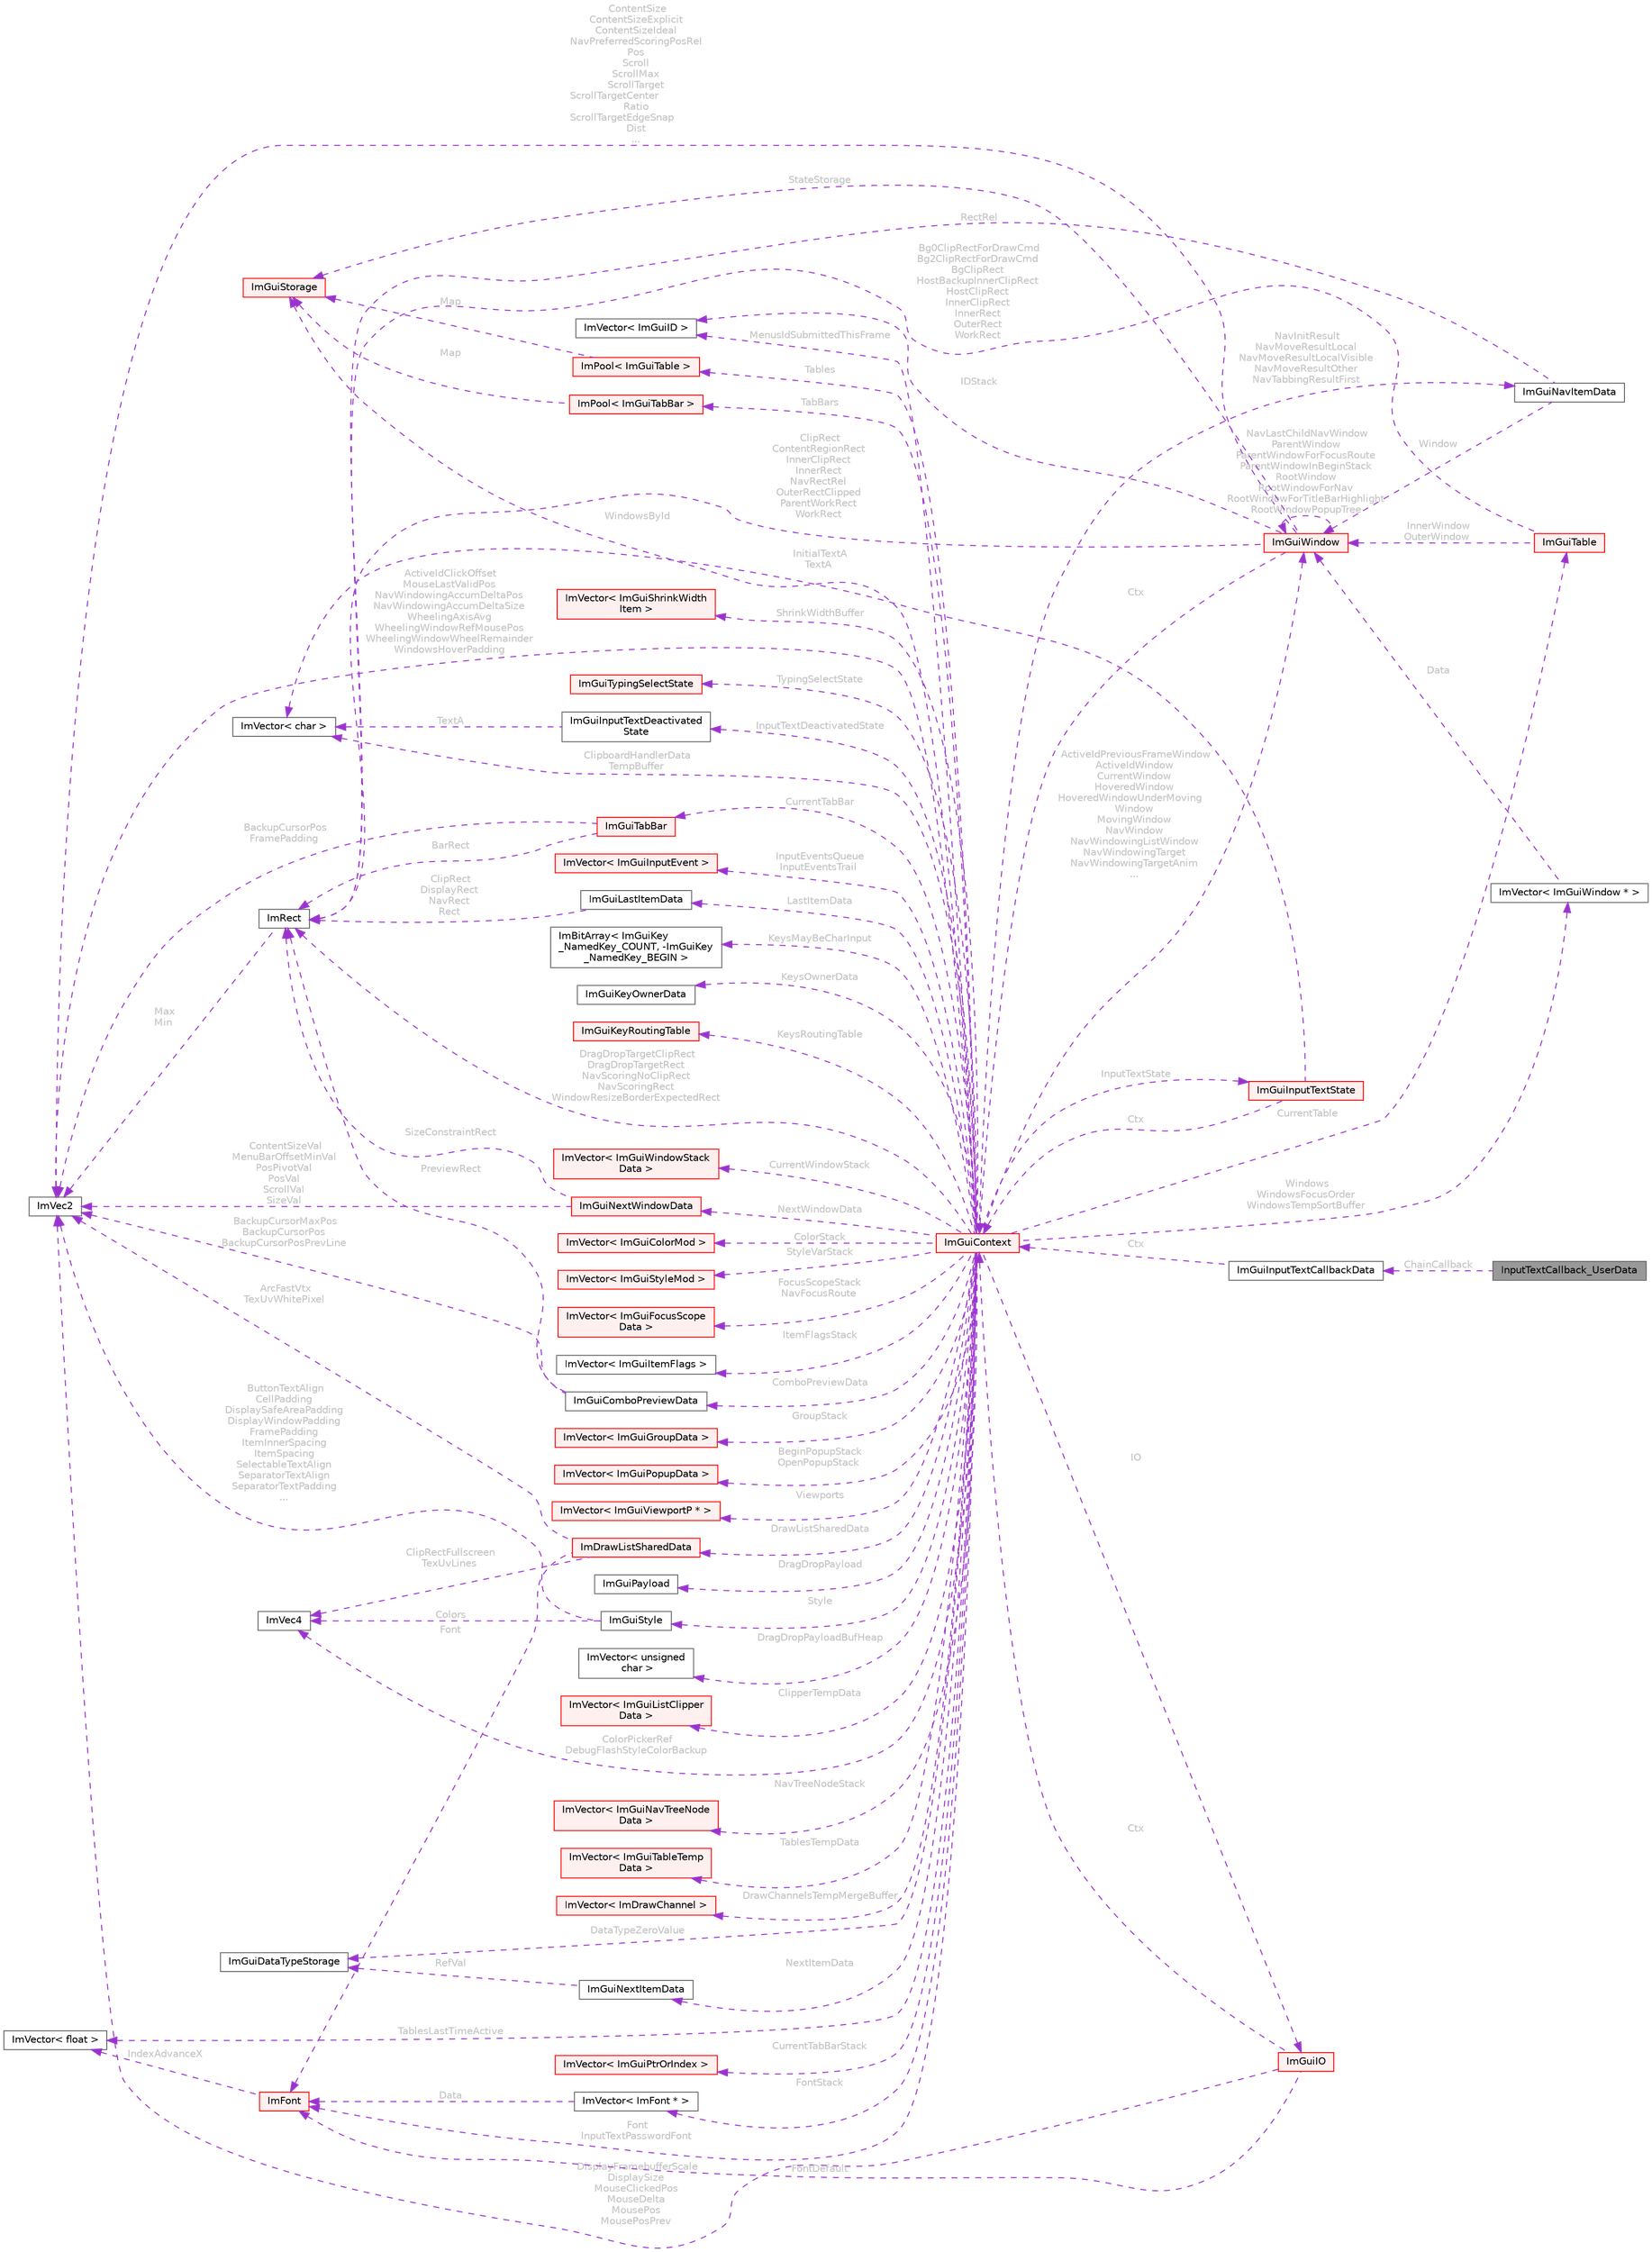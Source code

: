 digraph "InputTextCallback_UserData"
{
 // LATEX_PDF_SIZE
  bgcolor="transparent";
  edge [fontname=Helvetica,fontsize=10,labelfontname=Helvetica,labelfontsize=10];
  node [fontname=Helvetica,fontsize=10,shape=box,height=0.2,width=0.4];
  rankdir="LR";
  Node1 [id="Node000001",label="InputTextCallback_UserData",height=0.2,width=0.4,color="gray40", fillcolor="grey60", style="filled", fontcolor="black",tooltip=" "];
  Node2 -> Node1 [id="edge1_Node000001_Node000002",dir="back",color="darkorchid3",style="dashed",tooltip=" ",label=" ChainCallback",fontcolor="grey" ];
  Node2 [id="Node000002",label="ImGuiInputTextCallbackData",height=0.2,width=0.4,color="gray40", fillcolor="white", style="filled",URL="$structImGuiInputTextCallbackData.html",tooltip=" "];
  Node3 -> Node2 [id="edge2_Node000002_Node000003",dir="back",color="darkorchid3",style="dashed",tooltip=" ",label=" Ctx",fontcolor="grey" ];
  Node3 [id="Node000003",label="ImGuiContext",height=0.2,width=0.4,color="red", fillcolor="#FFF0F0", style="filled",URL="$structImGuiContext.html",tooltip=" "];
  Node4 -> Node3 [id="edge3_Node000003_Node000004",dir="back",color="darkorchid3",style="dashed",tooltip=" ",label=" IO",fontcolor="grey" ];
  Node4 [id="Node000004",label="ImGuiIO",height=0.2,width=0.4,color="red", fillcolor="#FFF0F0", style="filled",URL="$structImGuiIO.html",tooltip=" "];
  Node5 -> Node4 [id="edge4_Node000004_Node000005",dir="back",color="darkorchid3",style="dashed",tooltip=" ",label=" DisplayFramebufferScale\nDisplaySize\nMouseClickedPos\nMouseDelta\nMousePos\nMousePosPrev",fontcolor="grey" ];
  Node5 [id="Node000005",label="ImVec2",height=0.2,width=0.4,color="gray40", fillcolor="white", style="filled",URL="$structImVec2.html",tooltip=" "];
  Node8 -> Node4 [id="edge5_Node000004_Node000008",dir="back",color="darkorchid3",style="dashed",tooltip=" ",label=" FontDefault",fontcolor="grey" ];
  Node8 [id="Node000008",label="ImFont",height=0.2,width=0.4,color="red", fillcolor="#FFF0F0", style="filled",URL="$structImFont.html",tooltip=" "];
  Node9 -> Node8 [id="edge6_Node000008_Node000009",dir="back",color="darkorchid3",style="dashed",tooltip=" ",label=" IndexAdvanceX",fontcolor="grey" ];
  Node9 [id="Node000009",label="ImVector\< float \>",height=0.2,width=0.4,color="gray40", fillcolor="white", style="filled",URL="$structImVector.html",tooltip=" "];
  Node3 -> Node4 [id="edge7_Node000004_Node000003",dir="back",color="darkorchid3",style="dashed",tooltip=" ",label=" Ctx",fontcolor="grey" ];
  Node20 -> Node3 [id="edge8_Node000003_Node000020",dir="back",color="darkorchid3",style="dashed",tooltip=" ",label=" Style",fontcolor="grey" ];
  Node20 [id="Node000020",label="ImGuiStyle",height=0.2,width=0.4,color="gray40", fillcolor="white", style="filled",URL="$structImGuiStyle.html",tooltip=" "];
  Node5 -> Node20 [id="edge9_Node000020_Node000005",dir="back",color="darkorchid3",style="dashed",tooltip=" ",label=" ButtonTextAlign\nCellPadding\nDisplaySafeAreaPadding\nDisplayWindowPadding\nFramePadding\nItemInnerSpacing\nItemSpacing\nSelectableTextAlign\nSeparatorTextAlign\nSeparatorTextPadding\n...",fontcolor="grey" ];
  Node17 -> Node20 [id="edge10_Node000020_Node000017",dir="back",color="darkorchid3",style="dashed",tooltip=" ",label=" Colors",fontcolor="grey" ];
  Node17 [id="Node000017",label="ImVec4",height=0.2,width=0.4,color="gray40", fillcolor="white", style="filled",URL="$structImVec4.html",tooltip=" "];
  Node8 -> Node3 [id="edge11_Node000003_Node000008",dir="back",color="darkorchid3",style="dashed",tooltip=" ",label=" Font\nInputTextPasswordFont",fontcolor="grey" ];
  Node21 -> Node3 [id="edge12_Node000003_Node000021",dir="back",color="darkorchid3",style="dashed",tooltip=" ",label=" DrawListSharedData",fontcolor="grey" ];
  Node21 [id="Node000021",label="ImDrawListSharedData",height=0.2,width=0.4,color="red", fillcolor="#FFF0F0", style="filled",URL="$structImDrawListSharedData.html",tooltip=" "];
  Node5 -> Node21 [id="edge13_Node000021_Node000005",dir="back",color="darkorchid3",style="dashed",tooltip=" ",label=" ArcFastVtx\nTexUvWhitePixel",fontcolor="grey" ];
  Node8 -> Node21 [id="edge14_Node000021_Node000008",dir="back",color="darkorchid3",style="dashed",tooltip=" ",label=" Font",fontcolor="grey" ];
  Node17 -> Node21 [id="edge15_Node000021_Node000017",dir="back",color="darkorchid3",style="dashed",tooltip=" ",label=" ClipRectFullscreen\nTexUvLines",fontcolor="grey" ];
  Node23 -> Node3 [id="edge16_Node000003_Node000023",dir="back",color="darkorchid3",style="dashed",tooltip=" ",label=" InputEventsQueue\nInputEventsTrail",fontcolor="grey" ];
  Node23 [id="Node000023",label="ImVector\< ImGuiInputEvent \>",height=0.2,width=0.4,color="red", fillcolor="#FFF0F0", style="filled",URL="$structImVector.html",tooltip=" "];
  Node31 -> Node3 [id="edge17_Node000003_Node000031",dir="back",color="darkorchid3",style="dashed",tooltip=" ",label=" Windows\nWindowsFocusOrder\nWindowsTempSortBuffer",fontcolor="grey" ];
  Node31 [id="Node000031",label="ImVector\< ImGuiWindow * \>",height=0.2,width=0.4,color="gray40", fillcolor="white", style="filled",URL="$structImVector.html",tooltip=" "];
  Node32 -> Node31 [id="edge18_Node000031_Node000032",dir="back",color="darkorchid3",style="dashed",tooltip=" ",label=" Data",fontcolor="grey" ];
  Node32 [id="Node000032",label="ImGuiWindow",height=0.2,width=0.4,color="red", fillcolor="#FFF0F0", style="filled",URL="$structImGuiWindow.html",tooltip=" "];
  Node3 -> Node32 [id="edge19_Node000032_Node000003",dir="back",color="darkorchid3",style="dashed",tooltip=" ",label=" Ctx",fontcolor="grey" ];
  Node5 -> Node32 [id="edge20_Node000032_Node000005",dir="back",color="darkorchid3",style="dashed",tooltip=" ",label=" ContentSize\nContentSizeExplicit\nContentSizeIdeal\nNavPreferredScoringPosRel\nPos\nScroll\nScrollMax\nScrollTarget\nScrollTargetCenter\lRatio\nScrollTargetEdgeSnap\lDist\n...",fontcolor="grey" ];
  Node50 -> Node32 [id="edge21_Node000032_Node000050",dir="back",color="darkorchid3",style="dashed",tooltip=" ",label=" IDStack",fontcolor="grey" ];
  Node50 [id="Node000050",label="ImVector\< ImGuiID \>",height=0.2,width=0.4,color="gray40", fillcolor="white", style="filled",URL="$structImVector.html",tooltip=" "];
  Node58 -> Node32 [id="edge22_Node000032_Node000058",dir="back",color="darkorchid3",style="dashed",tooltip=" ",label=" ClipRect\nContentRegionRect\nInnerClipRect\nInnerRect\nNavRectRel\nOuterRectClipped\nParentWorkRect\nWorkRect",fontcolor="grey" ];
  Node58 [id="Node000058",label="ImRect",height=0.2,width=0.4,color="gray40", fillcolor="white", style="filled",URL="$structImRect.html",tooltip=" "];
  Node5 -> Node58 [id="edge23_Node000058_Node000005",dir="back",color="darkorchid3",style="dashed",tooltip=" ",label=" Max\nMin",fontcolor="grey" ];
  Node54 -> Node32 [id="edge24_Node000032_Node000054",dir="back",color="darkorchid3",style="dashed",tooltip=" ",label=" StateStorage",fontcolor="grey" ];
  Node54 [id="Node000054",label="ImGuiStorage",height=0.2,width=0.4,color="red", fillcolor="#FFF0F0", style="filled",URL="$structImGuiStorage.html",tooltip=" "];
  Node32 -> Node32 [id="edge25_Node000032_Node000032",dir="back",color="darkorchid3",style="dashed",tooltip=" ",label=" NavLastChildNavWindow\nParentWindow\nParentWindowForFocusRoute\nParentWindowInBeginStack\nRootWindow\nRootWindowForNav\nRootWindowForTitleBarHighlight\nRootWindowPopupTree",fontcolor="grey" ];
  Node63 -> Node3 [id="edge26_Node000003_Node000063",dir="back",color="darkorchid3",style="dashed",tooltip=" ",label=" CurrentWindowStack",fontcolor="grey" ];
  Node63 [id="Node000063",label="ImVector\< ImGuiWindowStack\lData \>",height=0.2,width=0.4,color="red", fillcolor="#FFF0F0", style="filled",URL="$structImVector.html",tooltip=" "];
  Node54 -> Node3 [id="edge27_Node000003_Node000054",dir="back",color="darkorchid3",style="dashed",tooltip=" ",label=" WindowsById",fontcolor="grey" ];
  Node5 -> Node3 [id="edge28_Node000003_Node000005",dir="back",color="darkorchid3",style="dashed",tooltip=" ",label=" ActiveIdClickOffset\nMouseLastValidPos\nNavWindowingAccumDeltaPos\nNavWindowingAccumDeltaSize\nWheelingAxisAvg\nWheelingWindowRefMousePos\nWheelingWindowWheelRemainder\nWindowsHoverPadding",fontcolor="grey" ];
  Node32 -> Node3 [id="edge29_Node000003_Node000032",dir="back",color="darkorchid3",style="dashed",tooltip=" ",label=" ActiveIdPreviousFrameWindow\nActiveIdWindow\nCurrentWindow\nHoveredWindow\nHoveredWindowUnderMoving\lWindow\nMovingWindow\nNavWindow\nNavWindowingListWindow\nNavWindowingTarget\nNavWindowingTargetAnim\n...",fontcolor="grey" ];
  Node67 -> Node3 [id="edge30_Node000003_Node000067",dir="back",color="darkorchid3",style="dashed",tooltip=" ",label=" KeysMayBeCharInput",fontcolor="grey" ];
  Node67 [id="Node000067",label="ImBitArray\< ImGuiKey\l_NamedKey_COUNT, -ImGuiKey\l_NamedKey_BEGIN \>",height=0.2,width=0.4,color="gray40", fillcolor="white", style="filled",URL="$structImBitArray.html",tooltip=" "];
  Node68 -> Node3 [id="edge31_Node000003_Node000068",dir="back",color="darkorchid3",style="dashed",tooltip=" ",label=" KeysOwnerData",fontcolor="grey" ];
  Node68 [id="Node000068",label="ImGuiKeyOwnerData",height=0.2,width=0.4,color="gray40", fillcolor="white", style="filled",URL="$structImGuiKeyOwnerData.html",tooltip=" "];
  Node69 -> Node3 [id="edge32_Node000003_Node000069",dir="back",color="darkorchid3",style="dashed",tooltip=" ",label=" KeysRoutingTable",fontcolor="grey" ];
  Node69 [id="Node000069",label="ImGuiKeyRoutingTable",height=0.2,width=0.4,color="red", fillcolor="#FFF0F0", style="filled",URL="$structImGuiKeyRoutingTable.html",tooltip=" "];
  Node72 -> Node3 [id="edge33_Node000003_Node000072",dir="back",color="darkorchid3",style="dashed",tooltip=" ",label=" NextItemData",fontcolor="grey" ];
  Node72 [id="Node000072",label="ImGuiNextItemData",height=0.2,width=0.4,color="gray40", fillcolor="white", style="filled",URL="$structImGuiNextItemData.html",tooltip=" "];
  Node73 -> Node72 [id="edge34_Node000072_Node000073",dir="back",color="darkorchid3",style="dashed",tooltip=" ",label=" RefVal",fontcolor="grey" ];
  Node73 [id="Node000073",label="ImGuiDataTypeStorage",height=0.2,width=0.4,color="gray40", fillcolor="white", style="filled",URL="$structImGuiDataTypeStorage.html",tooltip=" "];
  Node65 -> Node3 [id="edge35_Node000003_Node000065",dir="back",color="darkorchid3",style="dashed",tooltip=" ",label=" LastItemData",fontcolor="grey" ];
  Node65 [id="Node000065",label="ImGuiLastItemData",height=0.2,width=0.4,color="gray40", fillcolor="white", style="filled",URL="$structImGuiLastItemData.html",tooltip=" "];
  Node58 -> Node65 [id="edge36_Node000065_Node000058",dir="back",color="darkorchid3",style="dashed",tooltip=" ",label=" ClipRect\nDisplayRect\nNavRect\nRect",fontcolor="grey" ];
  Node74 -> Node3 [id="edge37_Node000003_Node000074",dir="back",color="darkorchid3",style="dashed",tooltip=" ",label=" NextWindowData",fontcolor="grey" ];
  Node74 [id="Node000074",label="ImGuiNextWindowData",height=0.2,width=0.4,color="red", fillcolor="#FFF0F0", style="filled",URL="$structImGuiNextWindowData.html",tooltip=" "];
  Node5 -> Node74 [id="edge38_Node000074_Node000005",dir="back",color="darkorchid3",style="dashed",tooltip=" ",label=" ContentSizeVal\nMenuBarOffsetMinVal\nPosPivotVal\nPosVal\nScrollVal\nSizeVal",fontcolor="grey" ];
  Node58 -> Node74 [id="edge39_Node000074_Node000058",dir="back",color="darkorchid3",style="dashed",tooltip=" ",label=" SizeConstraintRect",fontcolor="grey" ];
  Node76 -> Node3 [id="edge40_Node000003_Node000076",dir="back",color="darkorchid3",style="dashed",tooltip=" ",label=" ColorStack",fontcolor="grey" ];
  Node76 [id="Node000076",label="ImVector\< ImGuiColorMod \>",height=0.2,width=0.4,color="red", fillcolor="#FFF0F0", style="filled",URL="$structImVector.html",tooltip=" "];
  Node78 -> Node3 [id="edge41_Node000003_Node000078",dir="back",color="darkorchid3",style="dashed",tooltip=" ",label=" StyleVarStack",fontcolor="grey" ];
  Node78 [id="Node000078",label="ImVector\< ImGuiStyleMod \>",height=0.2,width=0.4,color="red", fillcolor="#FFF0F0", style="filled",URL="$structImVector.html",tooltip=" "];
  Node7 -> Node3 [id="edge42_Node000003_Node000007",dir="back",color="darkorchid3",style="dashed",tooltip=" ",label=" FontStack",fontcolor="grey" ];
  Node7 [id="Node000007",label="ImVector\< ImFont * \>",height=0.2,width=0.4,color="gray40", fillcolor="white", style="filled",URL="$structImVector.html",tooltip=" "];
  Node8 -> Node7 [id="edge43_Node000007_Node000008",dir="back",color="darkorchid3",style="dashed",tooltip=" ",label=" Data",fontcolor="grey" ];
  Node80 -> Node3 [id="edge44_Node000003_Node000080",dir="back",color="darkorchid3",style="dashed",tooltip=" ",label=" FocusScopeStack\nNavFocusRoute",fontcolor="grey" ];
  Node80 [id="Node000080",label="ImVector\< ImGuiFocusScope\lData \>",height=0.2,width=0.4,color="red", fillcolor="#FFF0F0", style="filled",URL="$structImVector.html",tooltip=" "];
  Node82 -> Node3 [id="edge45_Node000003_Node000082",dir="back",color="darkorchid3",style="dashed",tooltip=" ",label=" ItemFlagsStack",fontcolor="grey" ];
  Node82 [id="Node000082",label="ImVector\< ImGuiItemFlags \>",height=0.2,width=0.4,color="gray40", fillcolor="white", style="filled",URL="$structImVector.html",tooltip=" "];
  Node83 -> Node3 [id="edge46_Node000003_Node000083",dir="back",color="darkorchid3",style="dashed",tooltip=" ",label=" GroupStack",fontcolor="grey" ];
  Node83 [id="Node000083",label="ImVector\< ImGuiGroupData \>",height=0.2,width=0.4,color="red", fillcolor="#FFF0F0", style="filled",URL="$structImVector.html",tooltip=" "];
  Node85 -> Node3 [id="edge47_Node000003_Node000085",dir="back",color="darkorchid3",style="dashed",tooltip=" ",label=" BeginPopupStack\nOpenPopupStack",fontcolor="grey" ];
  Node85 [id="Node000085",label="ImVector\< ImGuiPopupData \>",height=0.2,width=0.4,color="red", fillcolor="#FFF0F0", style="filled",URL="$structImVector.html",tooltip=" "];
  Node87 -> Node3 [id="edge48_Node000003_Node000087",dir="back",color="darkorchid3",style="dashed",tooltip=" ",label=" NavTreeNodeStack",fontcolor="grey" ];
  Node87 [id="Node000087",label="ImVector\< ImGuiNavTreeNode\lData \>",height=0.2,width=0.4,color="red", fillcolor="#FFF0F0", style="filled",URL="$structImVector.html",tooltip=" "];
  Node89 -> Node3 [id="edge49_Node000003_Node000089",dir="back",color="darkorchid3",style="dashed",tooltip=" ",label=" Viewports",fontcolor="grey" ];
  Node89 [id="Node000089",label="ImVector\< ImGuiViewportP * \>",height=0.2,width=0.4,color="red", fillcolor="#FFF0F0", style="filled",URL="$structImVector.html",tooltip=" "];
  Node90 -> Node3 [id="edge50_Node000003_Node000090",dir="back",color="darkorchid3",style="dashed",tooltip=" ",label=" NavInitResult\nNavMoveResultLocal\nNavMoveResultLocalVisible\nNavMoveResultOther\nNavTabbingResultFirst",fontcolor="grey" ];
  Node90 [id="Node000090",label="ImGuiNavItemData",height=0.2,width=0.4,color="gray40", fillcolor="white", style="filled",URL="$structImGuiNavItemData.html",tooltip=" "];
  Node32 -> Node90 [id="edge51_Node000090_Node000032",dir="back",color="darkorchid3",style="dashed",tooltip=" ",label=" Window",fontcolor="grey" ];
  Node58 -> Node90 [id="edge52_Node000090_Node000058",dir="back",color="darkorchid3",style="dashed",tooltip=" ",label=" RectRel",fontcolor="grey" ];
  Node58 -> Node3 [id="edge53_Node000003_Node000058",dir="back",color="darkorchid3",style="dashed",tooltip=" ",label=" DragDropTargetClipRect\nDragDropTargetRect\nNavScoringNoClipRect\nNavScoringRect\nWindowResizeBorderExpectedRect",fontcolor="grey" ];
  Node91 -> Node3 [id="edge54_Node000003_Node000091",dir="back",color="darkorchid3",style="dashed",tooltip=" ",label=" DragDropPayload",fontcolor="grey" ];
  Node91 [id="Node000091",label="ImGuiPayload",height=0.2,width=0.4,color="gray40", fillcolor="white", style="filled",URL="$structImGuiPayload.html",tooltip=" "];
  Node92 -> Node3 [id="edge55_Node000003_Node000092",dir="back",color="darkorchid3",style="dashed",tooltip=" ",label=" DragDropPayloadBufHeap",fontcolor="grey" ];
  Node92 [id="Node000092",label="ImVector\< unsigned\l char \>",height=0.2,width=0.4,color="gray40", fillcolor="white", style="filled",URL="$structImVector.html",tooltip=" "];
  Node93 -> Node3 [id="edge56_Node000003_Node000093",dir="back",color="darkorchid3",style="dashed",tooltip=" ",label=" ClipperTempData",fontcolor="grey" ];
  Node93 [id="Node000093",label="ImVector\< ImGuiListClipper\lData \>",height=0.2,width=0.4,color="red", fillcolor="#FFF0F0", style="filled",URL="$structImVector.html",tooltip=" "];
  Node98 -> Node3 [id="edge57_Node000003_Node000098",dir="back",color="darkorchid3",style="dashed",tooltip=" ",label=" CurrentTable",fontcolor="grey" ];
  Node98 [id="Node000098",label="ImGuiTable",height=0.2,width=0.4,color="red", fillcolor="#FFF0F0", style="filled",URL="$structImGuiTable.html",tooltip=" "];
  Node58 -> Node98 [id="edge58_Node000098_Node000058",dir="back",color="darkorchid3",style="dashed",tooltip=" ",label=" Bg0ClipRectForDrawCmd\nBg2ClipRectForDrawCmd\nBgClipRect\nHostBackupInnerClipRect\nHostClipRect\nInnerClipRect\nInnerRect\nOuterRect\nWorkRect",fontcolor="grey" ];
  Node32 -> Node98 [id="edge59_Node000098_Node000032",dir="back",color="darkorchid3",style="dashed",tooltip=" ",label=" InnerWindow\nOuterWindow",fontcolor="grey" ];
  Node114 -> Node3 [id="edge60_Node000003_Node000114",dir="back",color="darkorchid3",style="dashed",tooltip=" ",label=" TablesTempData",fontcolor="grey" ];
  Node114 [id="Node000114",label="ImVector\< ImGuiTableTemp\lData \>",height=0.2,width=0.4,color="red", fillcolor="#FFF0F0", style="filled",URL="$structImVector.html",tooltip=" "];
  Node115 -> Node3 [id="edge61_Node000003_Node000115",dir="back",color="darkorchid3",style="dashed",tooltip=" ",label=" Tables",fontcolor="grey" ];
  Node115 [id="Node000115",label="ImPool\< ImGuiTable \>",height=0.2,width=0.4,color="red", fillcolor="#FFF0F0", style="filled",URL="$structImPool.html",tooltip=" "];
  Node54 -> Node115 [id="edge62_Node000115_Node000054",dir="back",color="darkorchid3",style="dashed",tooltip=" ",label=" Map",fontcolor="grey" ];
  Node9 -> Node3 [id="edge63_Node000003_Node000009",dir="back",color="darkorchid3",style="dashed",tooltip=" ",label=" TablesLastTimeActive",fontcolor="grey" ];
  Node43 -> Node3 [id="edge64_Node000003_Node000043",dir="back",color="darkorchid3",style="dashed",tooltip=" ",label=" DrawChannelsTempMergeBuffer",fontcolor="grey" ];
  Node43 [id="Node000043",label="ImVector\< ImDrawChannel \>",height=0.2,width=0.4,color="red", fillcolor="#FFF0F0", style="filled",URL="$structImVector.html",tooltip=" "];
  Node117 -> Node3 [id="edge65_Node000003_Node000117",dir="back",color="darkorchid3",style="dashed",tooltip=" ",label=" CurrentTabBar",fontcolor="grey" ];
  Node117 [id="Node000117",label="ImGuiTabBar",height=0.2,width=0.4,color="red", fillcolor="#FFF0F0", style="filled",URL="$structImGuiTabBar.html",tooltip=" "];
  Node58 -> Node117 [id="edge66_Node000117_Node000058",dir="back",color="darkorchid3",style="dashed",tooltip=" ",label=" BarRect",fontcolor="grey" ];
  Node5 -> Node117 [id="edge67_Node000117_Node000005",dir="back",color="darkorchid3",style="dashed",tooltip=" ",label=" BackupCursorPos\nFramePadding",fontcolor="grey" ];
  Node120 -> Node3 [id="edge68_Node000003_Node000120",dir="back",color="darkorchid3",style="dashed",tooltip=" ",label=" TabBars",fontcolor="grey" ];
  Node120 [id="Node000120",label="ImPool\< ImGuiTabBar \>",height=0.2,width=0.4,color="red", fillcolor="#FFF0F0", style="filled",URL="$structImPool.html",tooltip=" "];
  Node54 -> Node120 [id="edge69_Node000120_Node000054",dir="back",color="darkorchid3",style="dashed",tooltip=" ",label=" Map",fontcolor="grey" ];
  Node122 -> Node3 [id="edge70_Node000003_Node000122",dir="back",color="darkorchid3",style="dashed",tooltip=" ",label=" CurrentTabBarStack",fontcolor="grey" ];
  Node122 [id="Node000122",label="ImVector\< ImGuiPtrOrIndex \>",height=0.2,width=0.4,color="red", fillcolor="#FFF0F0", style="filled",URL="$structImVector.html",tooltip=" "];
  Node124 -> Node3 [id="edge71_Node000003_Node000124",dir="back",color="darkorchid3",style="dashed",tooltip=" ",label=" ShrinkWidthBuffer",fontcolor="grey" ];
  Node124 [id="Node000124",label="ImVector\< ImGuiShrinkWidth\lItem \>",height=0.2,width=0.4,color="red", fillcolor="#FFF0F0", style="filled",URL="$structImVector.html",tooltip=" "];
  Node126 -> Node3 [id="edge72_Node000003_Node000126",dir="back",color="darkorchid3",style="dashed",tooltip=" ",label=" InputTextState",fontcolor="grey" ];
  Node126 [id="Node000126",label="ImGuiInputTextState",height=0.2,width=0.4,color="red", fillcolor="#FFF0F0", style="filled",URL="$structImGuiInputTextState.html",tooltip=" "];
  Node3 -> Node126 [id="edge73_Node000126_Node000003",dir="back",color="darkorchid3",style="dashed",tooltip=" ",label=" Ctx",fontcolor="grey" ];
  Node108 -> Node126 [id="edge74_Node000126_Node000108",dir="back",color="darkorchid3",style="dashed",tooltip=" ",label=" InitialTextA\nTextA",fontcolor="grey" ];
  Node108 [id="Node000108",label="ImVector\< char \>",height=0.2,width=0.4,color="gray40", fillcolor="white", style="filled",URL="$structImVector.html",tooltip=" "];
  Node127 -> Node3 [id="edge75_Node000003_Node000127",dir="back",color="darkorchid3",style="dashed",tooltip=" ",label=" InputTextDeactivatedState",fontcolor="grey" ];
  Node127 [id="Node000127",label="ImGuiInputTextDeactivated\lState",height=0.2,width=0.4,color="gray40", fillcolor="white", style="filled",URL="$structImGuiInputTextDeactivatedState.html",tooltip=" "];
  Node108 -> Node127 [id="edge76_Node000127_Node000108",dir="back",color="darkorchid3",style="dashed",tooltip=" ",label=" TextA",fontcolor="grey" ];
  Node73 -> Node3 [id="edge77_Node000003_Node000073",dir="back",color="darkorchid3",style="dashed",tooltip=" ",label=" DataTypeZeroValue",fontcolor="grey" ];
  Node17 -> Node3 [id="edge78_Node000003_Node000017",dir="back",color="darkorchid3",style="dashed",tooltip=" ",label=" ColorPickerRef\nDebugFlashStyleColorBackup",fontcolor="grey" ];
  Node128 -> Node3 [id="edge79_Node000003_Node000128",dir="back",color="darkorchid3",style="dashed",tooltip=" ",label=" ComboPreviewData",fontcolor="grey" ];
  Node128 [id="Node000128",label="ImGuiComboPreviewData",height=0.2,width=0.4,color="gray40", fillcolor="white", style="filled",URL="$structImGuiComboPreviewData.html",tooltip=" "];
  Node58 -> Node128 [id="edge80_Node000128_Node000058",dir="back",color="darkorchid3",style="dashed",tooltip=" ",label=" PreviewRect",fontcolor="grey" ];
  Node5 -> Node128 [id="edge81_Node000128_Node000005",dir="back",color="darkorchid3",style="dashed",tooltip=" ",label=" BackupCursorMaxPos\nBackupCursorPos\nBackupCursorPosPrevLine",fontcolor="grey" ];
  Node108 -> Node3 [id="edge82_Node000003_Node000108",dir="back",color="darkorchid3",style="dashed",tooltip=" ",label=" ClipboardHandlerData\nTempBuffer",fontcolor="grey" ];
  Node50 -> Node3 [id="edge83_Node000003_Node000050",dir="back",color="darkorchid3",style="dashed",tooltip=" ",label=" MenusIdSubmittedThisFrame",fontcolor="grey" ];
  Node129 -> Node3 [id="edge84_Node000003_Node000129",dir="back",color="darkorchid3",style="dashed",tooltip=" ",label=" TypingSelectState",fontcolor="grey" ];
  Node129 [id="Node000129",label="ImGuiTypingSelectState",height=0.2,width=0.4,color="red", fillcolor="#FFF0F0", style="filled",URL="$structImGuiTypingSelectState.html",tooltip=" "];
}
